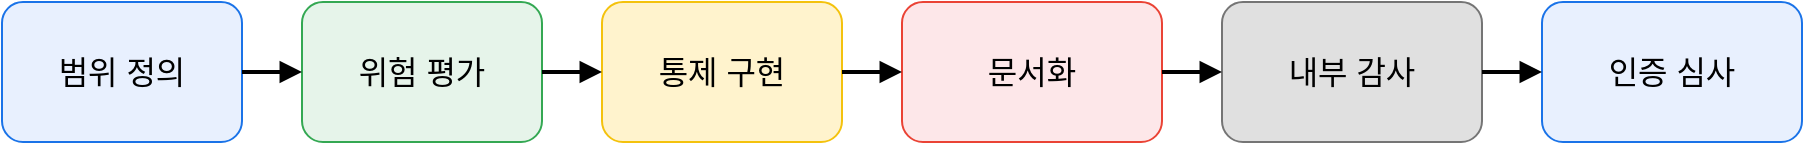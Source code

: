 <mxfile>
    <diagram id="certification-process" name="Certification Process">
        <mxGraphModel dx="978" dy="926" grid="1" gridSize="10" guides="1" tooltips="1" connect="1" arrows="1" fold="1" page="1" pageScale="1" pageWidth="1920" pageHeight="1080" math="0" shadow="0">
            <root>
                <mxCell id="0"/>
                <mxCell id="1" parent="0"/>
                <mxCell id="a1" value="범위 정의" style="rounded=1;whiteSpace=wrap;html=1;fillColor=#e8f0fe;strokeColor=#1a73e8;fontSize=16;align=center;fontColor=#000000;" parent="1" vertex="1">
                    <mxGeometry x="100" y="40" width="120" height="70" as="geometry"/>
                </mxCell>
                <mxCell id="a2" value="위험 평가" style="rounded=1;whiteSpace=wrap;html=1;fillColor=#e6f4ea;strokeColor=#34a853;fontSize=16;align=center;fontColor=#000000;" parent="1" vertex="1">
                    <mxGeometry x="250" y="40" width="120" height="70" as="geometry"/>
                </mxCell>
                <mxCell id="a3" value="통제 구현" style="rounded=1;whiteSpace=wrap;html=1;fillColor=#fff3cd;strokeColor=#f4c20d;fontSize=16;align=center;fontColor=#000000;" parent="1" vertex="1">
                    <mxGeometry x="400" y="40" width="120" height="70" as="geometry"/>
                </mxCell>
                <mxCell id="a4" value="문서화" style="rounded=1;whiteSpace=wrap;html=1;fillColor=#fde7e9;strokeColor=#ea4335;fontSize=16;align=center;fontColor=#000000;" parent="1" vertex="1">
                    <mxGeometry x="550" y="40" width="130" height="70" as="geometry"/>
                </mxCell>
                <mxCell id="a5" value="내부 감사" style="rounded=1;whiteSpace=wrap;html=1;fillColor=#e0e0e0;strokeColor=#757575;fontSize=16;align=center;fontColor=#000000;" parent="1" vertex="1">
                    <mxGeometry x="710" y="40" width="130" height="70" as="geometry"/>
                </mxCell>
                <mxCell id="a6" value="인증 심사" style="rounded=1;whiteSpace=wrap;html=1;fillColor=#e8f0fe;strokeColor=#1a73e8;fontSize=16;align=center;fontColor=#000000;" parent="1" vertex="1">
                    <mxGeometry x="870" y="40" width="130" height="70" as="geometry"/>
                </mxCell>
                <mxCell id="ae1" style="edgeStyle=orthogonalEdgeStyle;endArrow=block;endFill=1;strokeWidth=2;fontColor=#000000;" parent="1" source="a1" target="a2" edge="1">
                    <mxGeometry relative="1" as="geometry"/>
                </mxCell>
                <mxCell id="ae2" style="edgeStyle=orthogonalEdgeStyle;endArrow=block;endFill=1;strokeWidth=2;fontColor=#000000;" parent="1" source="a2" target="a3" edge="1">
                    <mxGeometry relative="1" as="geometry"/>
                </mxCell>
                <mxCell id="ae3" style="edgeStyle=orthogonalEdgeStyle;endArrow=block;endFill=1;strokeWidth=2;fontColor=#000000;" parent="1" source="a3" target="a4" edge="1">
                    <mxGeometry relative="1" as="geometry">
                        <Array as="points">
                            <mxPoint x="560" y="75"/>
                            <mxPoint x="560" y="75"/>
                        </Array>
                    </mxGeometry>
                </mxCell>
                <mxCell id="ae4" style="edgeStyle=orthogonalEdgeStyle;endArrow=block;endFill=1;strokeWidth=2;fontColor=#000000;" parent="1" source="a4" target="a5" edge="1">
                    <mxGeometry relative="1" as="geometry"/>
                </mxCell>
                <mxCell id="ae5" style="edgeStyle=orthogonalEdgeStyle;endArrow=block;endFill=1;strokeWidth=2;fontColor=#000000;" parent="1" source="a5" target="a6" edge="1">
                    <mxGeometry relative="1" as="geometry">
                        <mxPoint x="680" y="380" as="targetPoint"/>
                    </mxGeometry>
                </mxCell>
            </root>
        </mxGraphModel>
    </diagram>
</mxfile>